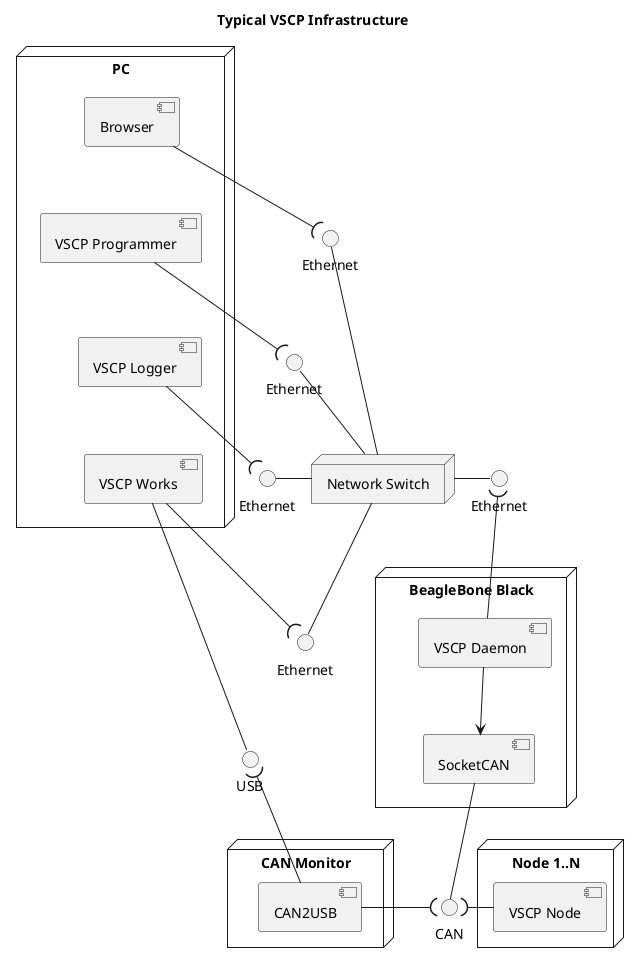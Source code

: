 @startuml
title "Typical VSCP Infrastructure"

node "BeagleBone Black" as beagle {

    component "VSCP Daemon" as vscp_daemon
    component "SocketCAN" as socket_can
}

interface "Ethernet" as ethernet1
interface "Ethernet" as ethernet2
interface "Ethernet" as ethernet3
interface "Ethernet" as ethernet4
interface "Ethernet" as ethernet5
interface "USB" as usb
interface "CAN" as can

node "PC" as pc {
    
    component "Browser" as browser
    component "VSCP Programmer" as vscp_programmer
    component "VSCP Logger" as vscp_logger
    component "VSCP Works" as vscp_works
}

node "Node 1..N" {
    component "VSCP Node" as vscp_node
}

node "CAN Monitor" as can_monitor {
    component "CAN2USB" as can2usb
}

node "Network Switch" as switch {
}

pc -[hidden]right- switch
switch -[hidden]right- beagle

switch -right- ethernet1
switch -down- ethernet2
switch -up- ethernet3
switch -left- ethernet4
switch -up- ethernet5

vscp_daemon --> socket_can
vscp_daemon -up-( ethernet1
socket_can -- can

browser -[hidden]- vscp_programmer
vscp_programmer -[hidden]- vscp_logger
vscp_logger -[hidden]- vscp_works

browser -down-( ethernet5
vscp_programmer -down-( ethernet3
vscp_logger -down-( ethernet4
vscp_works -- usb
vscp_works -( ethernet2

vscp_node -left-( can

can2usb -up-( usb
can2usb -right-( can

@enduml